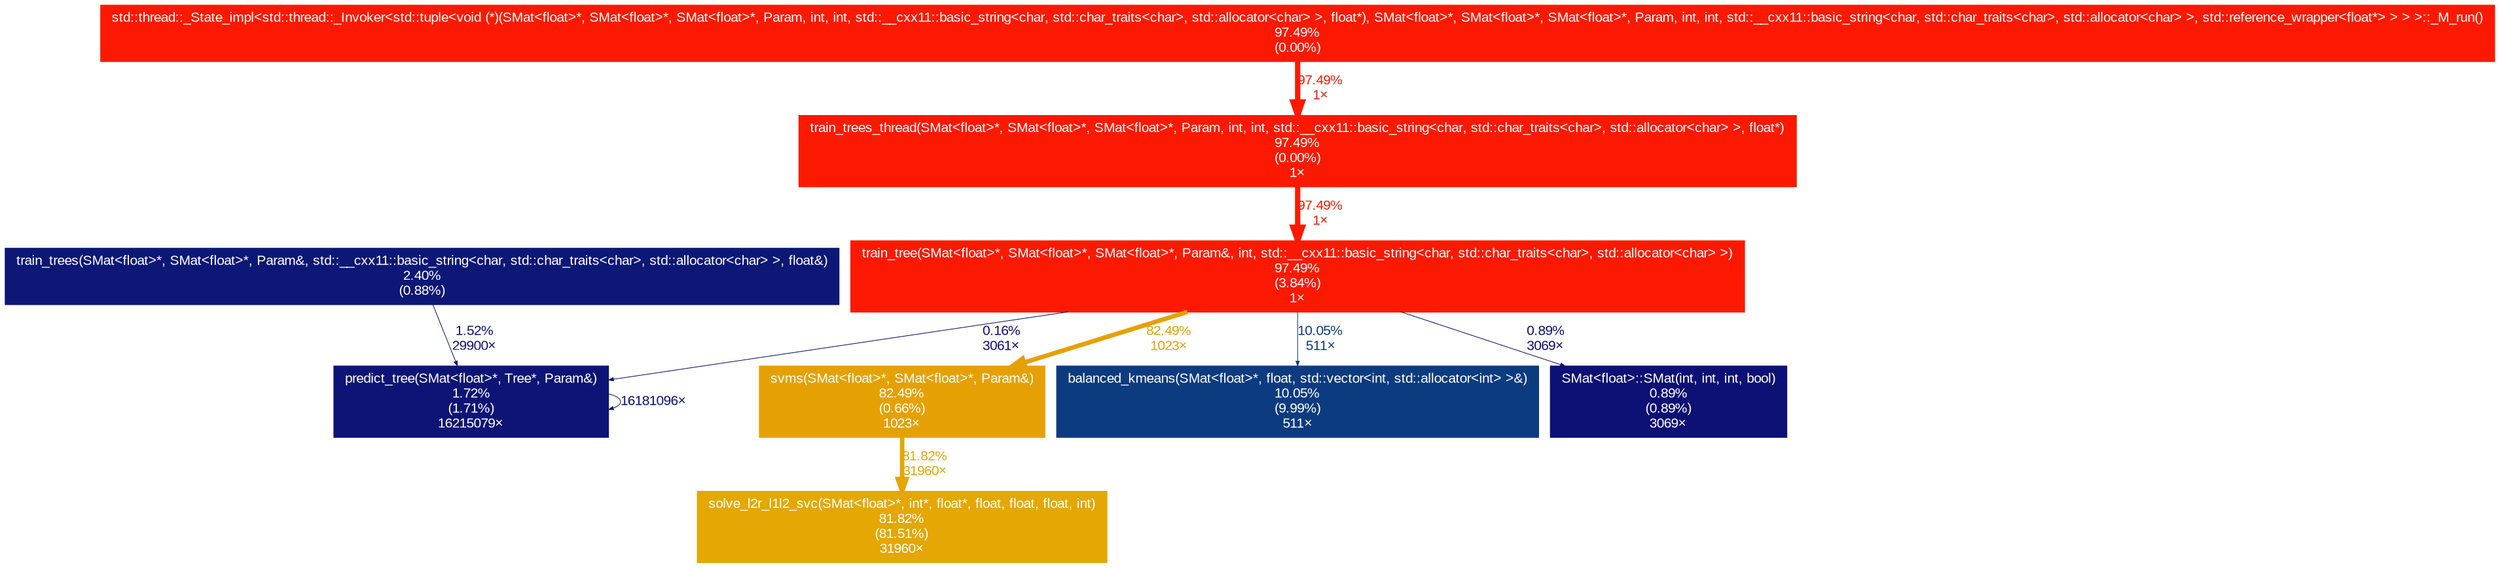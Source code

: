 digraph {
	graph [fontname=Arial, nodesep=0.125, ranksep=0.25];
	node [fontcolor=white, fontname=Arial, height=0, shape=box, style=filled, width=0];
	edge [fontname=Arial];
	1 [color="#fb1a01", fontcolor="#ffffff", fontsize="10.00", label="train_tree(SMat<float>*, SMat<float>*, SMat<float>*, Param&, int, std::__cxx11::basic_string<char, std::char_traits<char>, std::allocator<char> >)\n97.49%\n(3.84%)\n1×"];
	1 -> 4 [arrowsize="0.91", color="#e5a104", fontcolor="#e5a104", fontsize="10.00", label="82.49%\n1023×", labeldistance="3.30", penwidth="3.30"];
	1 -> 6 [arrowsize="0.35", color="#0d3b80", fontcolor="#0d3b80", fontsize="10.00", label="10.05%\n511×", labeldistance="0.50", penwidth="0.50"];
	1 -> 8 [arrowsize="0.35", color="#0d0d73", fontcolor="#0d0d73", fontsize="10.00", label="0.16%\n3061×", labeldistance="0.50", penwidth="0.50"];
	1 -> 9 [arrowsize="0.35", color="#0d1074", fontcolor="#0d1074", fontsize="10.00", label="0.89%\n3069×", labeldistance="0.50", penwidth="0.50"];
	2 [color="#fb1a01", fontcolor="#ffffff", fontsize="10.00", label="train_trees_thread(SMat<float>*, SMat<float>*, SMat<float>*, Param, int, int, std::__cxx11::basic_string<char, std::char_traits<char>, std::allocator<char> >, float*)\n97.49%\n(0.00%)\n1×"];
	2 -> 1 [arrowsize="0.99", color="#fb1a01", fontcolor="#fb1a01", fontsize="10.00", label="97.49%\n1×", labeldistance="3.90", penwidth="3.90"];
	3 [color="#fb1a01", fontcolor="#ffffff", fontsize="10.00", label="std::thread::_State_impl<std::thread::_Invoker<std::tuple<void (*)(SMat<float>*, SMat<float>*, SMat<float>*, Param, int, int, std::__cxx11::basic_string<char, std::char_traits<char>, std::allocator<char> >, float*), SMat<float>*, SMat<float>*, SMat<float>*, Param, int, int, std::__cxx11::basic_string<char, std::char_traits<char>, std::allocator<char> >, std::reference_wrapper<float*> > > >::_M_run()\n97.49%\n(0.00%)"];
	3 -> 2 [arrowsize="0.99", color="#fb1a01", fontcolor="#fb1a01", fontsize="10.00", label="97.49%\n1×", labeldistance="3.90", penwidth="3.90"];
	4 [color="#e5a104", fontcolor="#ffffff", fontsize="10.00", label="svms(SMat<float>*, SMat<float>*, Param&)\n82.49%\n(0.66%)\n1023×"];
	4 -> 5 [arrowsize="0.90", color="#e4a704", fontcolor="#e4a704", fontsize="10.00", label="81.82%\n31960×", labeldistance="3.27", penwidth="3.27"];
	5 [color="#e4a704", fontcolor="#ffffff", fontsize="10.00", label="solve_l2r_l1l2_svc(SMat<float>*, int*, float*, float, float, float, int)\n81.82%\n(81.51%)\n31960×"];
	6 [color="#0d3b80", fontcolor="#ffffff", fontsize="10.00", label="balanced_kmeans(SMat<float>*, float, std::vector<int, std::allocator<int> >&)\n10.05%\n(9.99%)\n511×"];
	7 [color="#0d1776", fontcolor="#ffffff", fontsize="10.00", label="train_trees(SMat<float>*, SMat<float>*, Param&, std::__cxx11::basic_string<char, std::char_traits<char>, std::allocator<char> >, float&)\n2.40%\n(0.88%)"];
	7 -> 8 [arrowsize="0.35", color="#0d1375", fontcolor="#0d1375", fontsize="10.00", label="1.52%\n29900×", labeldistance="0.50", penwidth="0.50"];
	8 [color="#0d1475", fontcolor="#ffffff", fontsize="10.00", label="predict_tree(SMat<float>*, Tree*, Param&)\n1.72%\n(1.71%)\n16215079×"];
	8 -> 8 [arrowsize="0.35", color="#0d1475", fontcolor="#0d1475", fontsize="10.00", label="16181096×", labeldistance="0.50", penwidth="0.50"];
	9 [color="#0d1074", fontcolor="#ffffff", fontsize="10.00", label="SMat<float>::SMat(int, int, int, bool)\n0.89%\n(0.89%)\n3069×"];
}
